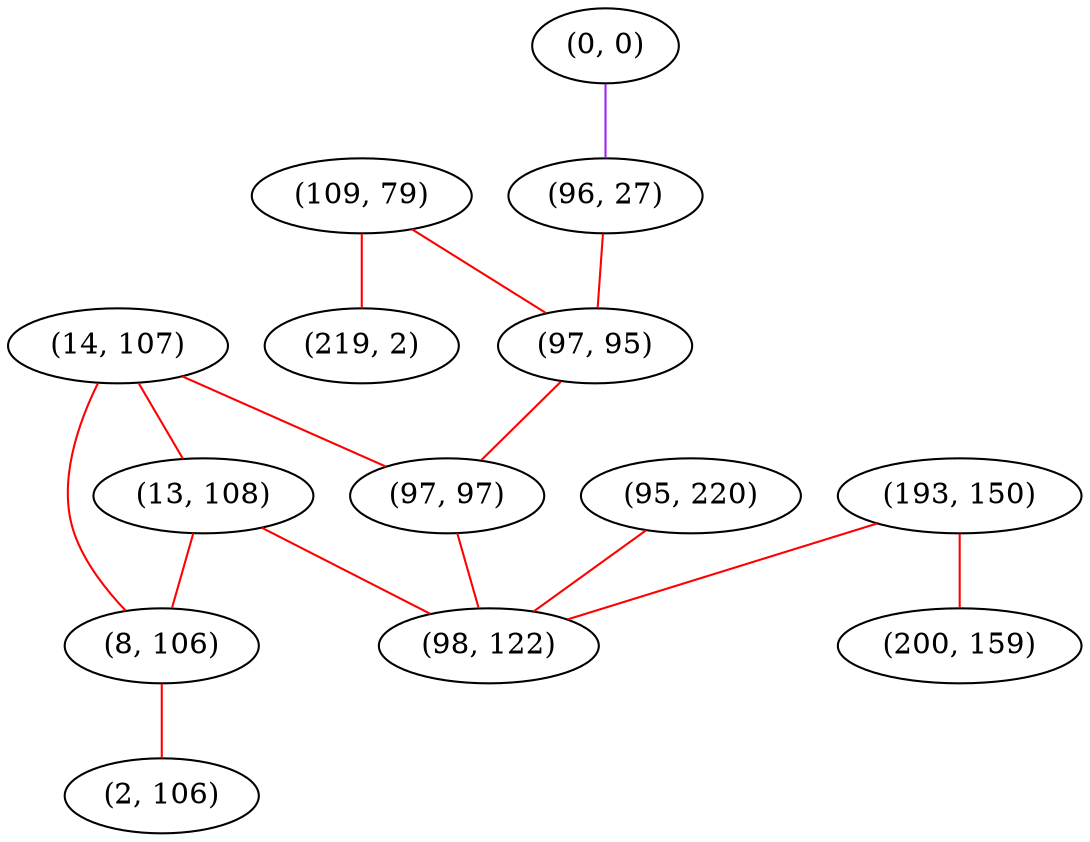 graph "" {
"(14, 107)";
"(95, 220)";
"(13, 108)";
"(0, 0)";
"(193, 150)";
"(109, 79)";
"(8, 106)";
"(200, 159)";
"(2, 106)";
"(96, 27)";
"(219, 2)";
"(97, 95)";
"(97, 97)";
"(98, 122)";
"(14, 107)" -- "(13, 108)"  [color=red, key=0, weight=1];
"(14, 107)" -- "(8, 106)"  [color=red, key=0, weight=1];
"(14, 107)" -- "(97, 97)"  [color=red, key=0, weight=1];
"(95, 220)" -- "(98, 122)"  [color=red, key=0, weight=1];
"(13, 108)" -- "(8, 106)"  [color=red, key=0, weight=1];
"(13, 108)" -- "(98, 122)"  [color=red, key=0, weight=1];
"(0, 0)" -- "(96, 27)"  [color=purple, key=0, weight=4];
"(193, 150)" -- "(200, 159)"  [color=red, key=0, weight=1];
"(193, 150)" -- "(98, 122)"  [color=red, key=0, weight=1];
"(109, 79)" -- "(219, 2)"  [color=red, key=0, weight=1];
"(109, 79)" -- "(97, 95)"  [color=red, key=0, weight=1];
"(8, 106)" -- "(2, 106)"  [color=red, key=0, weight=1];
"(96, 27)" -- "(97, 95)"  [color=red, key=0, weight=1];
"(97, 95)" -- "(97, 97)"  [color=red, key=0, weight=1];
"(97, 97)" -- "(98, 122)"  [color=red, key=0, weight=1];
}
